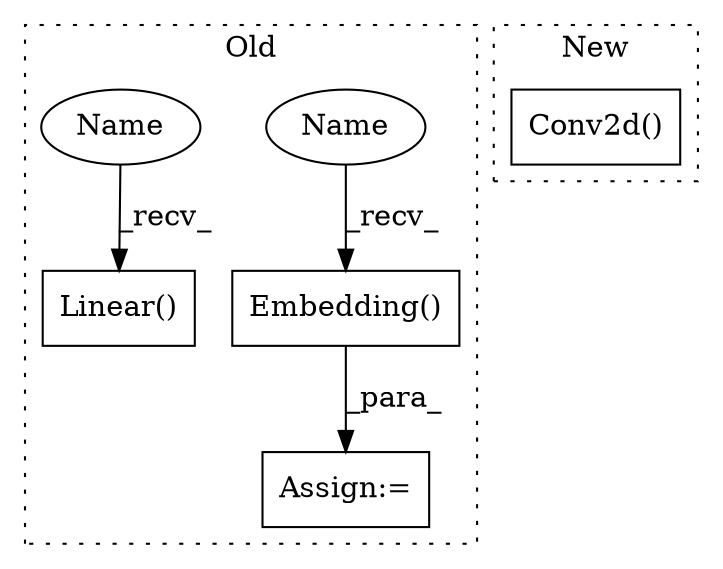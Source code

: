 digraph G {
subgraph cluster0 {
1 [label="Embedding()" a="75" s="408,461" l="13,1" shape="box"];
3 [label="Linear()" a="75" s="655" l="76" shape="box"];
4 [label="Assign:=" a="68" s="405" l="3" shape="box"];
5 [label="Name" a="87" s="408" l="2" shape="ellipse"];
6 [label="Name" a="87" s="655" l="2" shape="ellipse"];
label = "Old";
style="dotted";
}
subgraph cluster1 {
2 [label="Conv2d()" a="75" s="261" l="78" shape="box"];
label = "New";
style="dotted";
}
1 -> 4 [label="_para_"];
5 -> 1 [label="_recv_"];
6 -> 3 [label="_recv_"];
}
